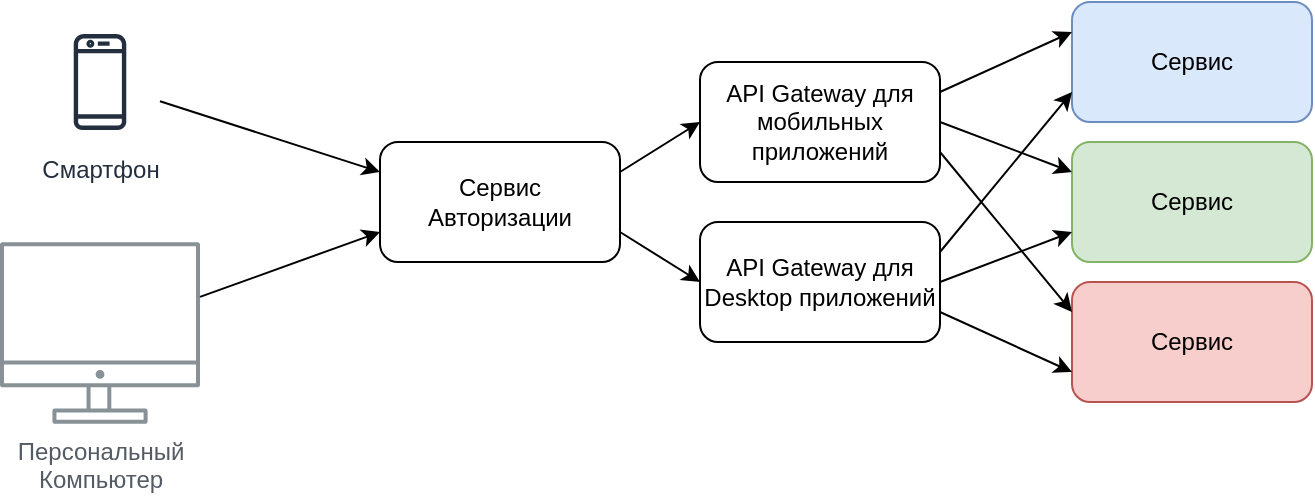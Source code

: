 <mxfile version="14.6.13" type="device"><diagram name="Page-1" id="38b20595-45e3-9b7f-d5ca-b57f44c5b66d"><mxGraphModel dx="1185" dy="685" grid="1" gridSize="10" guides="1" tooltips="1" connect="1" arrows="1" fold="1" page="1" pageScale="1" pageWidth="1100" pageHeight="850" background="#ffffff" math="0" shadow="0"><root><mxCell id="0"/><mxCell id="1" parent="0"/><mxCell id="Z-hH1eZe4HGufstZa3Up-1" value="Сервис" style="rounded=1;whiteSpace=wrap;html=1;fillColor=#d5e8d4;strokeColor=#82b366;" vertex="1" parent="1"><mxGeometry x="546" y="80" width="120" height="60" as="geometry"/></mxCell><mxCell id="Z-hH1eZe4HGufstZa3Up-2" value="Сервис" style="rounded=1;whiteSpace=wrap;html=1;fillColor=#dae8fc;strokeColor=#6c8ebf;" vertex="1" parent="1"><mxGeometry x="546" y="10" width="120" height="60" as="geometry"/></mxCell><mxCell id="Z-hH1eZe4HGufstZa3Up-3" value="Сервис" style="rounded=1;whiteSpace=wrap;html=1;fillColor=#f8cecc;strokeColor=#b85450;" vertex="1" parent="1"><mxGeometry x="546" y="150" width="120" height="60" as="geometry"/></mxCell><mxCell id="Z-hH1eZe4HGufstZa3Up-4" value="API Gateway для мобильных приложений" style="rounded=1;whiteSpace=wrap;html=1;" vertex="1" parent="1"><mxGeometry x="360" y="40" width="120" height="60" as="geometry"/></mxCell><mxCell id="Z-hH1eZe4HGufstZa3Up-5" value="API Gateway для Desktop приложений" style="rounded=1;whiteSpace=wrap;html=1;" vertex="1" parent="1"><mxGeometry x="360" y="120" width="120" height="60" as="geometry"/></mxCell><mxCell id="Z-hH1eZe4HGufstZa3Up-6" value="Смартфон" style="outlineConnect=0;fontColor=#232F3E;gradientColor=none;strokeColor=#232F3E;fillColor=#ffffff;dashed=0;verticalLabelPosition=bottom;verticalAlign=top;align=center;html=1;fontSize=12;fontStyle=0;aspect=fixed;shape=mxgraph.aws4.resourceIcon;resIcon=mxgraph.aws4.mobile_client;" vertex="1" parent="1"><mxGeometry x="30" y="20" width="60" height="60" as="geometry"/></mxCell><mxCell id="Z-hH1eZe4HGufstZa3Up-7" value="Персональный &lt;br&gt;Компьютер" style="outlineConnect=0;gradientColor=none;fontColor=#545B64;strokeColor=none;fillColor=#879196;dashed=0;verticalLabelPosition=bottom;verticalAlign=top;align=center;html=1;fontSize=12;fontStyle=0;aspect=fixed;shape=mxgraph.aws4.illustration_desktop;pointerEvents=1" vertex="1" parent="1"><mxGeometry x="10" y="130" width="100" height="91" as="geometry"/></mxCell><mxCell id="Z-hH1eZe4HGufstZa3Up-8" value="" style="endArrow=classic;html=1;entryX=0;entryY=0.75;entryDx=0;entryDy=0;" edge="1" parent="1" source="Z-hH1eZe4HGufstZa3Up-7" target="Z-hH1eZe4HGufstZa3Up-20"><mxGeometry width="50" height="50" relative="1" as="geometry"><mxPoint x="260" y="180" as="sourcePoint"/><mxPoint x="170" y="160" as="targetPoint"/></mxGeometry></mxCell><mxCell id="Z-hH1eZe4HGufstZa3Up-9" value="" style="endArrow=classic;html=1;entryX=0;entryY=0.25;entryDx=0;entryDy=0;" edge="1" parent="1" source="Z-hH1eZe4HGufstZa3Up-6" target="Z-hH1eZe4HGufstZa3Up-20"><mxGeometry width="50" height="50" relative="1" as="geometry"><mxPoint x="260" y="180" as="sourcePoint"/><mxPoint x="220" y="60" as="targetPoint"/></mxGeometry></mxCell><mxCell id="Z-hH1eZe4HGufstZa3Up-14" value="" style="endArrow=classic;html=1;exitX=1;exitY=0.75;exitDx=0;exitDy=0;entryX=0;entryY=0.25;entryDx=0;entryDy=0;" edge="1" parent="1" source="Z-hH1eZe4HGufstZa3Up-4" target="Z-hH1eZe4HGufstZa3Up-3"><mxGeometry width="50" height="50" relative="1" as="geometry"><mxPoint x="496.0" y="125.0" as="sourcePoint"/><mxPoint x="530" y="169" as="targetPoint"/></mxGeometry></mxCell><mxCell id="Z-hH1eZe4HGufstZa3Up-15" value="" style="endArrow=classic;html=1;entryX=0;entryY=0.25;entryDx=0;entryDy=0;exitX=1;exitY=0.25;exitDx=0;exitDy=0;" edge="1" parent="1" source="Z-hH1eZe4HGufstZa3Up-4" target="Z-hH1eZe4HGufstZa3Up-2"><mxGeometry width="50" height="50" relative="1" as="geometry"><mxPoint x="496.0" y="95.0" as="sourcePoint"/><mxPoint x="376" y="110" as="targetPoint"/></mxGeometry></mxCell><mxCell id="Z-hH1eZe4HGufstZa3Up-16" value="" style="endArrow=classic;html=1;entryX=0;entryY=0.25;entryDx=0;entryDy=0;exitX=1;exitY=0.5;exitDx=0;exitDy=0;" edge="1" parent="1" source="Z-hH1eZe4HGufstZa3Up-4" target="Z-hH1eZe4HGufstZa3Up-1"><mxGeometry width="50" height="50" relative="1" as="geometry"><mxPoint x="490" y="65" as="sourcePoint"/><mxPoint x="556" y="50" as="targetPoint"/></mxGeometry></mxCell><mxCell id="Z-hH1eZe4HGufstZa3Up-17" value="" style="endArrow=classic;html=1;entryX=0;entryY=0.75;entryDx=0;entryDy=0;exitX=1;exitY=0.75;exitDx=0;exitDy=0;" edge="1" parent="1" source="Z-hH1eZe4HGufstZa3Up-5" target="Z-hH1eZe4HGufstZa3Up-3"><mxGeometry width="50" height="50" relative="1" as="geometry"><mxPoint x="490" y="95" as="sourcePoint"/><mxPoint x="556" y="190" as="targetPoint"/></mxGeometry></mxCell><mxCell id="Z-hH1eZe4HGufstZa3Up-18" value="" style="endArrow=classic;html=1;exitX=1;exitY=0.25;exitDx=0;exitDy=0;entryX=0;entryY=0.75;entryDx=0;entryDy=0;" edge="1" parent="1" source="Z-hH1eZe4HGufstZa3Up-5" target="Z-hH1eZe4HGufstZa3Up-2"><mxGeometry width="50" height="50" relative="1" as="geometry"><mxPoint x="490" y="95" as="sourcePoint"/><mxPoint x="556" y="175" as="targetPoint"/></mxGeometry></mxCell><mxCell id="Z-hH1eZe4HGufstZa3Up-19" value="" style="endArrow=classic;html=1;exitX=1;exitY=0.5;exitDx=0;exitDy=0;entryX=0;entryY=0.75;entryDx=0;entryDy=0;" edge="1" parent="1" source="Z-hH1eZe4HGufstZa3Up-5" target="Z-hH1eZe4HGufstZa3Up-1"><mxGeometry width="50" height="50" relative="1" as="geometry"><mxPoint x="490" y="145" as="sourcePoint"/><mxPoint x="556" y="65" as="targetPoint"/></mxGeometry></mxCell><mxCell id="Z-hH1eZe4HGufstZa3Up-20" value="Сервис &lt;br&gt;Авторизации" style="rounded=1;whiteSpace=wrap;html=1;" vertex="1" parent="1"><mxGeometry x="200" y="80" width="120" height="60" as="geometry"/></mxCell><mxCell id="Z-hH1eZe4HGufstZa3Up-21" value="" style="endArrow=classic;html=1;entryX=0;entryY=0.5;entryDx=0;entryDy=0;exitX=1;exitY=0.25;exitDx=0;exitDy=0;" edge="1" parent="1" source="Z-hH1eZe4HGufstZa3Up-20" target="Z-hH1eZe4HGufstZa3Up-4"><mxGeometry width="50" height="50" relative="1" as="geometry"><mxPoint x="330" y="95" as="sourcePoint"/><mxPoint x="340" y="40" as="targetPoint"/></mxGeometry></mxCell><mxCell id="Z-hH1eZe4HGufstZa3Up-22" value="" style="endArrow=classic;html=1;entryX=0;entryY=0.5;entryDx=0;entryDy=0;exitX=1;exitY=0.75;exitDx=0;exitDy=0;" edge="1" parent="1" source="Z-hH1eZe4HGufstZa3Up-20" target="Z-hH1eZe4HGufstZa3Up-5"><mxGeometry width="50" height="50" relative="1" as="geometry"><mxPoint x="300" y="105" as="sourcePoint"/><mxPoint x="370" y="80" as="targetPoint"/></mxGeometry></mxCell></root></mxGraphModel></diagram></mxfile>